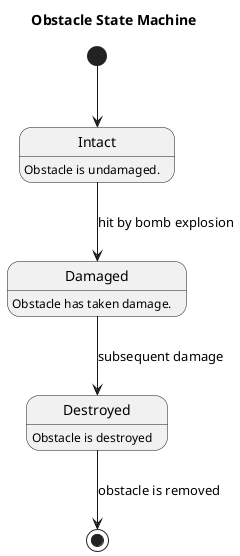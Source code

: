@startuml ObstacleStateMachine
title Obstacle State Machine

[*] --> Intact
Intact --> Damaged : hit by bomb explosion
Damaged --> Destroyed : subsequent damage
Destroyed --> [*] : obstacle is removed

Intact: Obstacle is undamaged.
Damaged: Obstacle has taken damage.
Destroyed: Obstacle is destroyed

@enduml
